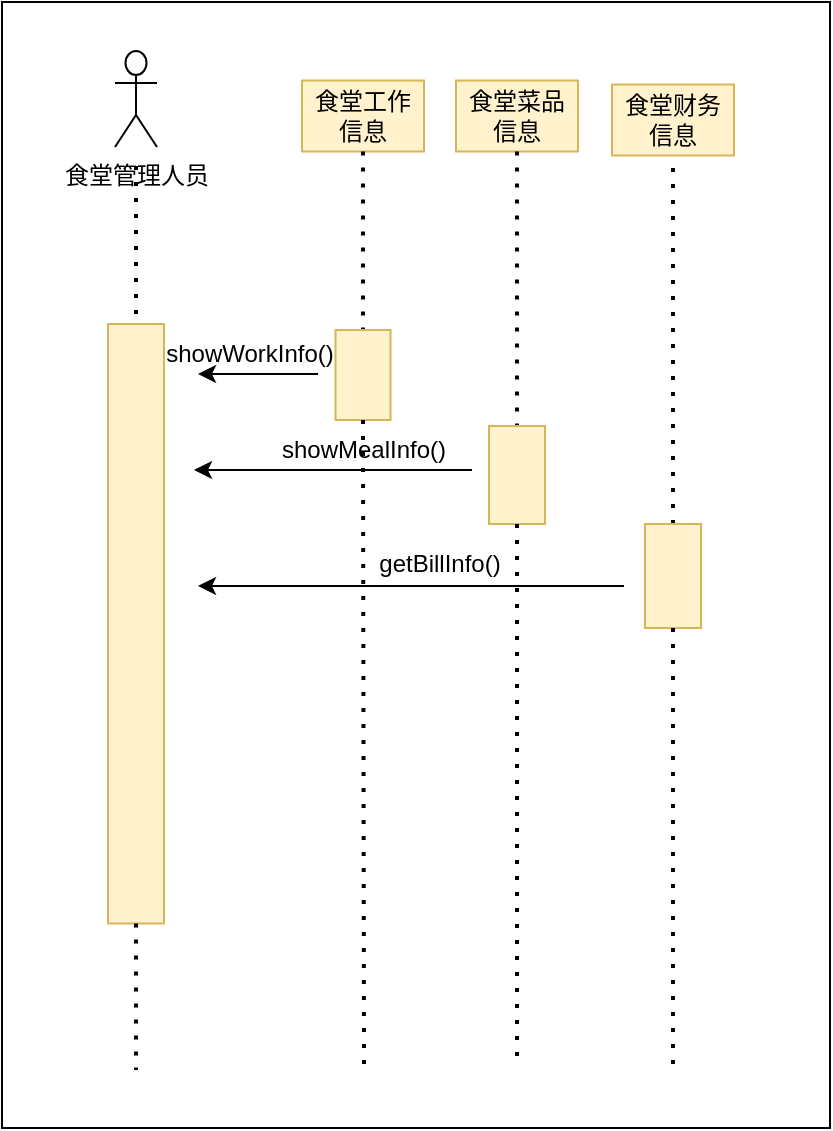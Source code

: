 <mxfile version="20.5.1" type="github">
  <diagram id="d-_fUFz39gF-lpxqAu1C" name="第 1 页">
    <mxGraphModel dx="1038" dy="600" grid="0" gridSize="10" guides="1" tooltips="1" connect="1" arrows="1" fold="1" page="1" pageScale="1" pageWidth="827" pageHeight="1169" math="0" shadow="0">
      <root>
        <mxCell id="0" />
        <mxCell id="1" parent="0" />
        <mxCell id="W4qq7UWC8i06zEr3qLzj-70" value="" style="rounded=0;whiteSpace=wrap;html=1;" vertex="1" parent="1">
          <mxGeometry x="37" y="17" width="414" height="563" as="geometry" />
        </mxCell>
        <mxCell id="W4qq7UWC8i06zEr3qLzj-3" value="食堂工作信息" style="rounded=0;whiteSpace=wrap;html=1;fillColor=#fff2cc;strokeColor=#d6b656;" vertex="1" parent="1">
          <mxGeometry x="187" y="56.25" width="61" height="35.5" as="geometry" />
        </mxCell>
        <mxCell id="W4qq7UWC8i06zEr3qLzj-4" value="食堂菜品信息" style="rounded=0;whiteSpace=wrap;html=1;fillColor=#fff2cc;strokeColor=#d6b656;" vertex="1" parent="1">
          <mxGeometry x="264" y="56.25" width="61" height="35.5" as="geometry" />
        </mxCell>
        <mxCell id="W4qq7UWC8i06zEr3qLzj-5" value="食堂财务信息" style="rounded=0;whiteSpace=wrap;html=1;fillColor=#fff2cc;strokeColor=#d6b656;" vertex="1" parent="1">
          <mxGeometry x="342" y="58.25" width="61" height="35.5" as="geometry" />
        </mxCell>
        <mxCell id="W4qq7UWC8i06zEr3qLzj-8" value="" style="endArrow=none;dashed=1;html=1;dashPattern=1 3;strokeWidth=2;rounded=0;entryX=0.5;entryY=0;entryDx=0;entryDy=0;startArrow=none;" edge="1" parent="1" target="W4qq7UWC8i06zEr3qLzj-9">
          <mxGeometry width="50" height="50" relative="1" as="geometry">
            <mxPoint x="104" y="99" as="sourcePoint" />
            <mxPoint x="86.583" y="226" as="targetPoint" />
          </mxGeometry>
        </mxCell>
        <mxCell id="W4qq7UWC8i06zEr3qLzj-9" value="" style="rounded=0;whiteSpace=wrap;html=1;fillColor=#fff2cc;strokeColor=#d6b656;" vertex="1" parent="1">
          <mxGeometry x="90" y="178" width="28" height="299.75" as="geometry" />
        </mxCell>
        <mxCell id="W4qq7UWC8i06zEr3qLzj-10" value="" style="endArrow=none;dashed=1;html=1;dashPattern=1 3;strokeWidth=2;rounded=0;exitX=0.5;exitY=1;exitDx=0;exitDy=0;" edge="1" parent="1" source="W4qq7UWC8i06zEr3qLzj-9">
          <mxGeometry width="50" height="50" relative="1" as="geometry">
            <mxPoint x="99" y="454" as="sourcePoint" />
            <mxPoint x="104" y="551" as="targetPoint" />
          </mxGeometry>
        </mxCell>
        <mxCell id="W4qq7UWC8i06zEr3qLzj-11" value="" style="endArrow=none;dashed=1;html=1;dashPattern=1 3;strokeWidth=2;rounded=0;entryX=0.5;entryY=0;entryDx=0;entryDy=0;exitX=0.5;exitY=1;exitDx=0;exitDy=0;" edge="1" parent="1" source="W4qq7UWC8i06zEr3qLzj-3" target="W4qq7UWC8i06zEr3qLzj-12">
          <mxGeometry width="50" height="50" relative="1" as="geometry">
            <mxPoint x="217.5" y="110" as="sourcePoint" />
            <mxPoint x="200.083" y="238" as="targetPoint" />
          </mxGeometry>
        </mxCell>
        <mxCell id="W4qq7UWC8i06zEr3qLzj-12" value="" style="rounded=0;whiteSpace=wrap;html=1;fillColor=#fff2cc;strokeColor=#d6b656;" vertex="1" parent="1">
          <mxGeometry x="203.75" y="181" width="27.5" height="45" as="geometry" />
        </mxCell>
        <mxCell id="W4qq7UWC8i06zEr3qLzj-13" value="" style="endArrow=none;dashed=1;html=1;dashPattern=1 3;strokeWidth=2;rounded=0;exitX=0.5;exitY=1;exitDx=0;exitDy=0;" edge="1" parent="1" source="W4qq7UWC8i06zEr3qLzj-12">
          <mxGeometry width="50" height="50" relative="1" as="geometry">
            <mxPoint x="201.5" y="466" as="sourcePoint" />
            <mxPoint x="218" y="550" as="targetPoint" />
          </mxGeometry>
        </mxCell>
        <mxCell id="W4qq7UWC8i06zEr3qLzj-14" value="" style="endArrow=none;dashed=1;html=1;dashPattern=1 3;strokeWidth=2;rounded=0;entryX=0.5;entryY=0;entryDx=0;entryDy=0;" edge="1" parent="1" target="W4qq7UWC8i06zEr3qLzj-15">
          <mxGeometry width="50" height="50" relative="1" as="geometry">
            <mxPoint x="294.5" y="91.75" as="sourcePoint" />
            <mxPoint x="277.083" y="219.75" as="targetPoint" />
          </mxGeometry>
        </mxCell>
        <mxCell id="W4qq7UWC8i06zEr3qLzj-15" value="" style="rounded=0;whiteSpace=wrap;html=1;fillColor=#fff2cc;strokeColor=#d6b656;" vertex="1" parent="1">
          <mxGeometry x="280.5" y="229" width="28" height="49" as="geometry" />
        </mxCell>
        <mxCell id="W4qq7UWC8i06zEr3qLzj-16" value="" style="endArrow=none;dashed=1;html=1;dashPattern=1 3;strokeWidth=2;rounded=0;exitX=0.5;exitY=1;exitDx=0;exitDy=0;" edge="1" parent="1" source="W4qq7UWC8i06zEr3qLzj-15">
          <mxGeometry width="50" height="50" relative="1" as="geometry">
            <mxPoint x="289.5" y="447.75" as="sourcePoint" />
            <mxPoint x="294.5" y="544.75" as="targetPoint" />
          </mxGeometry>
        </mxCell>
        <mxCell id="W4qq7UWC8i06zEr3qLzj-17" value="" style="endArrow=none;dashed=1;html=1;dashPattern=1 3;strokeWidth=2;rounded=0;entryX=0.5;entryY=0;entryDx=0;entryDy=0;" edge="1" parent="1" target="W4qq7UWC8i06zEr3qLzj-18">
          <mxGeometry width="50" height="50" relative="1" as="geometry">
            <mxPoint x="372.5" y="100" as="sourcePoint" />
            <mxPoint x="355.083" y="228" as="targetPoint" />
          </mxGeometry>
        </mxCell>
        <mxCell id="W4qq7UWC8i06zEr3qLzj-18" value="" style="rounded=0;whiteSpace=wrap;html=1;fillColor=#fff2cc;strokeColor=#d6b656;" vertex="1" parent="1">
          <mxGeometry x="358.5" y="278" width="28" height="52" as="geometry" />
        </mxCell>
        <mxCell id="W4qq7UWC8i06zEr3qLzj-19" value="" style="endArrow=none;dashed=1;html=1;dashPattern=1 3;strokeWidth=2;rounded=0;exitX=0.5;exitY=1;exitDx=0;exitDy=0;" edge="1" parent="1" source="W4qq7UWC8i06zEr3qLzj-18">
          <mxGeometry width="50" height="50" relative="1" as="geometry">
            <mxPoint x="367.5" y="456" as="sourcePoint" />
            <mxPoint x="372.5" y="553" as="targetPoint" />
          </mxGeometry>
        </mxCell>
        <mxCell id="W4qq7UWC8i06zEr3qLzj-59" value="食堂管理人员" style="shape=umlActor;verticalLabelPosition=bottom;verticalAlign=top;html=1;outlineConnect=0;" vertex="1" parent="1">
          <mxGeometry x="93.5" y="41.5" width="21" height="48" as="geometry" />
        </mxCell>
        <mxCell id="W4qq7UWC8i06zEr3qLzj-60" value="" style="endArrow=none;dashed=1;html=1;dashPattern=1 3;strokeWidth=2;rounded=0;" edge="1" parent="1">
          <mxGeometry width="50" height="50" relative="1" as="geometry">
            <mxPoint x="104" y="87" as="sourcePoint" />
            <mxPoint x="104" y="87" as="targetPoint" />
          </mxGeometry>
        </mxCell>
        <mxCell id="W4qq7UWC8i06zEr3qLzj-64" value="" style="endArrow=classic;html=1;rounded=0;" edge="1" parent="1">
          <mxGeometry width="50" height="50" relative="1" as="geometry">
            <mxPoint x="195" y="203" as="sourcePoint" />
            <mxPoint x="135" y="203" as="targetPoint" />
          </mxGeometry>
        </mxCell>
        <mxCell id="W4qq7UWC8i06zEr3qLzj-65" value="showWorkInfo()" style="text;html=1;strokeColor=none;fillColor=none;align=center;verticalAlign=middle;whiteSpace=wrap;rounded=0;" vertex="1" parent="1">
          <mxGeometry x="131" y="178" width="60" height="30" as="geometry" />
        </mxCell>
        <mxCell id="W4qq7UWC8i06zEr3qLzj-66" value="" style="endArrow=classic;html=1;rounded=0;" edge="1" parent="1">
          <mxGeometry width="50" height="50" relative="1" as="geometry">
            <mxPoint x="272" y="251" as="sourcePoint" />
            <mxPoint x="133" y="251" as="targetPoint" />
          </mxGeometry>
        </mxCell>
        <mxCell id="W4qq7UWC8i06zEr3qLzj-67" value="showMealInfo()" style="text;html=1;strokeColor=none;fillColor=none;align=center;verticalAlign=middle;whiteSpace=wrap;rounded=0;" vertex="1" parent="1">
          <mxGeometry x="188" y="226" width="60" height="30" as="geometry" />
        </mxCell>
        <mxCell id="W4qq7UWC8i06zEr3qLzj-68" value="" style="endArrow=classic;html=1;rounded=0;" edge="1" parent="1">
          <mxGeometry width="50" height="50" relative="1" as="geometry">
            <mxPoint x="348" y="309" as="sourcePoint" />
            <mxPoint x="135" y="309" as="targetPoint" />
          </mxGeometry>
        </mxCell>
        <mxCell id="W4qq7UWC8i06zEr3qLzj-69" value="getBillInfo()" style="text;html=1;strokeColor=none;fillColor=none;align=center;verticalAlign=middle;whiteSpace=wrap;rounded=0;" vertex="1" parent="1">
          <mxGeometry x="226" y="283" width="60" height="30" as="geometry" />
        </mxCell>
      </root>
    </mxGraphModel>
  </diagram>
</mxfile>
